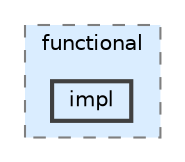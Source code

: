 digraph "src/include/cpp-toolbox/functional/impl"
{
 // LATEX_PDF_SIZE
  bgcolor="transparent";
  edge [fontname=Helvetica,fontsize=10,labelfontname=Helvetica,labelfontsize=10];
  node [fontname=Helvetica,fontsize=10,shape=box,height=0.2,width=0.4];
  compound=true
  subgraph clusterdir_42d4fada0fd69cb4cfebc8e2df038324 {
    graph [ bgcolor="#daedff", pencolor="grey50", label="functional", fontname=Helvetica,fontsize=10 style="filled,dashed", URL="dir_42d4fada0fd69cb4cfebc8e2df038324.html",tooltip=""]
  dir_32a3b9a9a6e5b2d6526727482ab1ae95 [label="impl", fillcolor="#daedff", color="grey25", style="filled,bold", URL="dir_32a3b9a9a6e5b2d6526727482ab1ae95.html",tooltip=""];
  }
}
